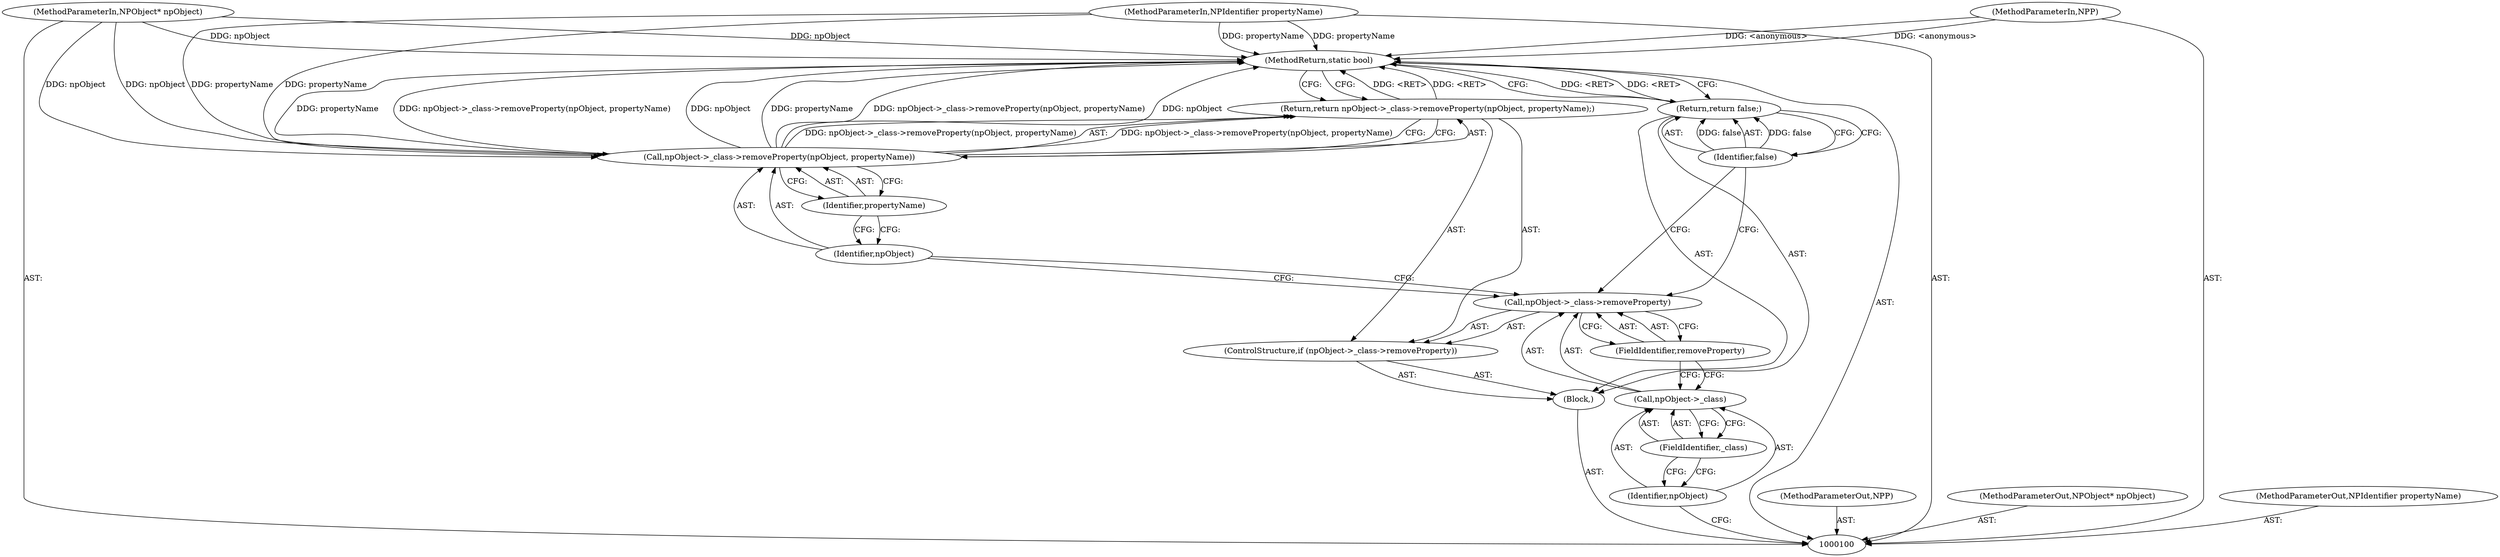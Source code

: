 digraph "0_Chrome_93dd81929416a0170935e6eeac03d10aed60df18_0" {
"1000117" [label="(MethodReturn,static bool)"];
"1000101" [label="(MethodParameterIn,NPP)"];
"1000135" [label="(MethodParameterOut,NPP)"];
"1000102" [label="(MethodParameterIn,NPObject* npObject)"];
"1000136" [label="(MethodParameterOut,NPObject* npObject)"];
"1000103" [label="(MethodParameterIn,NPIdentifier propertyName)"];
"1000137" [label="(MethodParameterOut,NPIdentifier propertyName)"];
"1000104" [label="(Block,)"];
"1000109" [label="(FieldIdentifier,_class)"];
"1000110" [label="(FieldIdentifier,removeProperty)"];
"1000105" [label="(ControlStructure,if (npObject->_class->removeProperty))"];
"1000106" [label="(Call,npObject->_class->removeProperty)"];
"1000107" [label="(Call,npObject->_class)"];
"1000108" [label="(Identifier,npObject)"];
"1000112" [label="(Call,npObject->_class->removeProperty(npObject, propertyName))"];
"1000113" [label="(Identifier,npObject)"];
"1000114" [label="(Identifier,propertyName)"];
"1000111" [label="(Return,return npObject->_class->removeProperty(npObject, propertyName);)"];
"1000116" [label="(Identifier,false)"];
"1000115" [label="(Return,return false;)"];
"1000117" -> "1000100"  [label="AST: "];
"1000117" -> "1000111"  [label="CFG: "];
"1000117" -> "1000115"  [label="CFG: "];
"1000111" -> "1000117"  [label="DDG: <RET>"];
"1000112" -> "1000117"  [label="DDG: propertyName"];
"1000112" -> "1000117"  [label="DDG: npObject->_class->removeProperty(npObject, propertyName)"];
"1000112" -> "1000117"  [label="DDG: npObject"];
"1000103" -> "1000117"  [label="DDG: propertyName"];
"1000102" -> "1000117"  [label="DDG: npObject"];
"1000101" -> "1000117"  [label="DDG: <anonymous>"];
"1000115" -> "1000117"  [label="DDG: <RET>"];
"1000101" -> "1000100"  [label="AST: "];
"1000101" -> "1000117"  [label="DDG: <anonymous>"];
"1000135" -> "1000100"  [label="AST: "];
"1000102" -> "1000100"  [label="AST: "];
"1000102" -> "1000117"  [label="DDG: npObject"];
"1000102" -> "1000112"  [label="DDG: npObject"];
"1000136" -> "1000100"  [label="AST: "];
"1000103" -> "1000100"  [label="AST: "];
"1000103" -> "1000117"  [label="DDG: propertyName"];
"1000103" -> "1000112"  [label="DDG: propertyName"];
"1000137" -> "1000100"  [label="AST: "];
"1000104" -> "1000100"  [label="AST: "];
"1000105" -> "1000104"  [label="AST: "];
"1000115" -> "1000104"  [label="AST: "];
"1000109" -> "1000107"  [label="AST: "];
"1000109" -> "1000108"  [label="CFG: "];
"1000107" -> "1000109"  [label="CFG: "];
"1000110" -> "1000106"  [label="AST: "];
"1000110" -> "1000107"  [label="CFG: "];
"1000106" -> "1000110"  [label="CFG: "];
"1000105" -> "1000104"  [label="AST: "];
"1000106" -> "1000105"  [label="AST: "];
"1000111" -> "1000105"  [label="AST: "];
"1000106" -> "1000105"  [label="AST: "];
"1000106" -> "1000110"  [label="CFG: "];
"1000107" -> "1000106"  [label="AST: "];
"1000110" -> "1000106"  [label="AST: "];
"1000113" -> "1000106"  [label="CFG: "];
"1000116" -> "1000106"  [label="CFG: "];
"1000107" -> "1000106"  [label="AST: "];
"1000107" -> "1000109"  [label="CFG: "];
"1000108" -> "1000107"  [label="AST: "];
"1000109" -> "1000107"  [label="AST: "];
"1000110" -> "1000107"  [label="CFG: "];
"1000108" -> "1000107"  [label="AST: "];
"1000108" -> "1000100"  [label="CFG: "];
"1000109" -> "1000108"  [label="CFG: "];
"1000112" -> "1000111"  [label="AST: "];
"1000112" -> "1000114"  [label="CFG: "];
"1000113" -> "1000112"  [label="AST: "];
"1000114" -> "1000112"  [label="AST: "];
"1000111" -> "1000112"  [label="CFG: "];
"1000112" -> "1000117"  [label="DDG: propertyName"];
"1000112" -> "1000117"  [label="DDG: npObject->_class->removeProperty(npObject, propertyName)"];
"1000112" -> "1000117"  [label="DDG: npObject"];
"1000112" -> "1000111"  [label="DDG: npObject->_class->removeProperty(npObject, propertyName)"];
"1000102" -> "1000112"  [label="DDG: npObject"];
"1000103" -> "1000112"  [label="DDG: propertyName"];
"1000113" -> "1000112"  [label="AST: "];
"1000113" -> "1000106"  [label="CFG: "];
"1000114" -> "1000113"  [label="CFG: "];
"1000114" -> "1000112"  [label="AST: "];
"1000114" -> "1000113"  [label="CFG: "];
"1000112" -> "1000114"  [label="CFG: "];
"1000111" -> "1000105"  [label="AST: "];
"1000111" -> "1000112"  [label="CFG: "];
"1000112" -> "1000111"  [label="AST: "];
"1000117" -> "1000111"  [label="CFG: "];
"1000111" -> "1000117"  [label="DDG: <RET>"];
"1000112" -> "1000111"  [label="DDG: npObject->_class->removeProperty(npObject, propertyName)"];
"1000116" -> "1000115"  [label="AST: "];
"1000116" -> "1000106"  [label="CFG: "];
"1000115" -> "1000116"  [label="CFG: "];
"1000116" -> "1000115"  [label="DDG: false"];
"1000115" -> "1000104"  [label="AST: "];
"1000115" -> "1000116"  [label="CFG: "];
"1000116" -> "1000115"  [label="AST: "];
"1000117" -> "1000115"  [label="CFG: "];
"1000115" -> "1000117"  [label="DDG: <RET>"];
"1000116" -> "1000115"  [label="DDG: false"];
}
